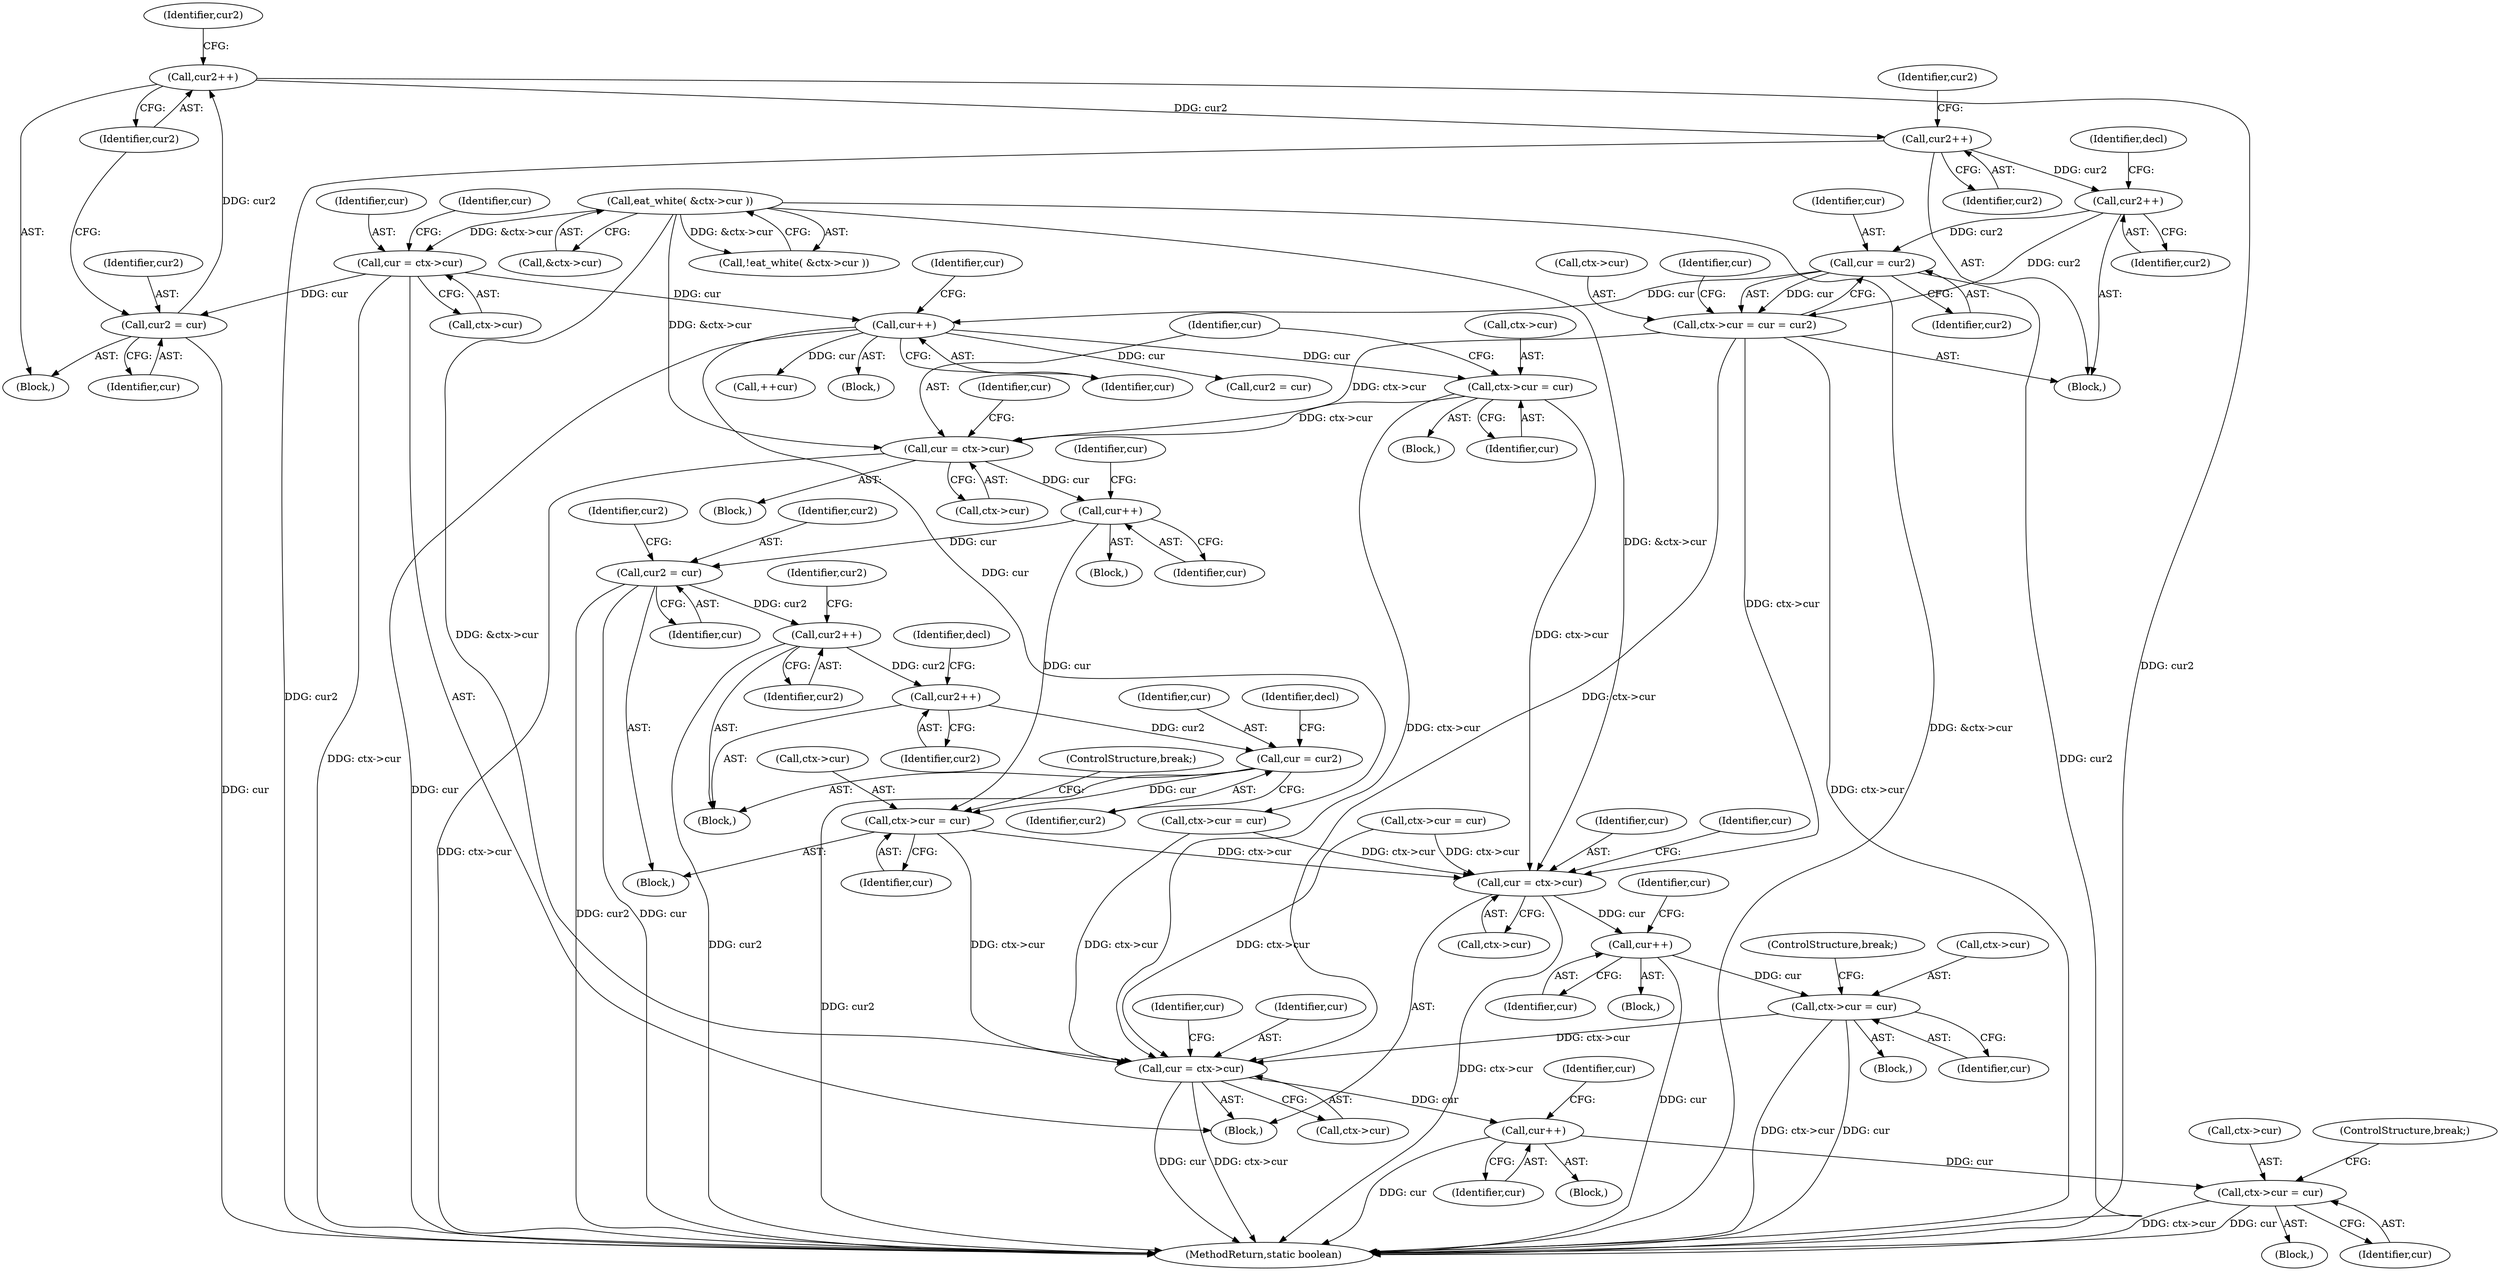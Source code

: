 digraph "0_virglrenderer_e534b51ca3c3cd25f3990589932a9ed711c59b27@pointer" {
"1003637" [label="(Call,cur2++)"];
"1003605" [label="(Call,cur2++)"];
"1003593" [label="(Call,cur2 = cur)"];
"1003569" [label="(Call,cur++)"];
"1003555" [label="(Call,cur = ctx->cur)"];
"1003550" [label="(Call,ctx->cur = cur)"];
"1003221" [label="(Call,cur++)"];
"1003207" [label="(Call,cur = cur2)"];
"1003187" [label="(Call,cur2++)"];
"1003155" [label="(Call,cur2++)"];
"1003132" [label="(Call,cur2++)"];
"1003129" [label="(Call,cur2 = cur)"];
"1003115" [label="(Call,cur = ctx->cur)"];
"1002988" [label="(Call,eat_white( &ctx->cur ))"];
"1003203" [label="(Call,ctx->cur = cur = cur2)"];
"1003646" [label="(Call,cur = cur2)"];
"1003663" [label="(Call,ctx->cur = cur)"];
"1003669" [label="(Call,cur = ctx->cur)"];
"1003687" [label="(Call,cur++)"];
"1003724" [label="(Call,ctx->cur = cur)"];
"1003740" [label="(Call,cur = ctx->cur)"];
"1003758" [label="(Call,cur++)"];
"1003788" [label="(Call,ctx->cur = cur)"];
"1003638" [label="(Identifier,cur2)"];
"1003671" [label="(Call,ctx->cur)"];
"1003536" [label="(Block,)"];
"1003556" [label="(Identifier,cur)"];
"1003594" [label="(Identifier,cur2)"];
"1003691" [label="(Identifier,cur)"];
"1003780" [label="(Block,)"];
"1003209" [label="(Identifier,cur2)"];
"1002987" [label="(Call,!eat_white( &ctx->cur ))"];
"1003116" [label="(Identifier,cur)"];
"1003685" [label="(Block,)"];
"1003155" [label="(Call,cur2++)"];
"1003218" [label="(Block,)"];
"1003758" [label="(Call,cur++)"];
"1003637" [label="(Call,cur2++)"];
"1003604" [label="(Block,)"];
"1003159" [label="(Identifier,cur2)"];
"1003598" [label="(Identifier,cur2)"];
"1003724" [label="(Call,ctx->cur = cur)"];
"1003667" [label="(Identifier,cur)"];
"1003225" [label="(Identifier,cur)"];
"1003664" [label="(Call,ctx->cur)"];
"1003740" [label="(Call,cur = ctx->cur)"];
"1003670" [label="(Identifier,cur)"];
"1003568" [label="(Block,)"];
"1003132" [label="(Call,cur2++)"];
"1003222" [label="(Identifier,cur)"];
"1003728" [label="(Identifier,cur)"];
"1003130" [label="(Identifier,cur2)"];
"1003208" [label="(Identifier,cur)"];
"1003133" [label="(Identifier,cur2)"];
"1003136" [label="(Identifier,cur2)"];
"1003569" [label="(Call,cur++)"];
"1003129" [label="(Call,cur2 = cur)"];
"1003573" [label="(Identifier,cur)"];
"1002988" [label="(Call,eat_white( &ctx->cur ))"];
"1003762" [label="(Identifier,cur)"];
"1003647" [label="(Identifier,cur)"];
"1003652" [label="(Identifier,decl)"];
"1003709" [label="(Block,)"];
"1003606" [label="(Identifier,cur2)"];
"1003122" [label="(Identifier,cur)"];
"1003555" [label="(Call,cur = ctx->cur)"];
"1003688" [label="(Identifier,cur)"];
"1003554" [label="(Identifier,cur)"];
"1003789" [label="(Call,ctx->cur)"];
"1003267" [label="(Call,cur2 = cur)"];
"1003562" [label="(Identifier,cur)"];
"1003756" [label="(Block,)"];
"1003676" [label="(Identifier,cur)"];
"1003729" [label="(ControlStructure,break;)"];
"1003207" [label="(Call,cur = cur2)"];
"1003381" [label="(Call,++cur)"];
"1003741" [label="(Identifier,cur)"];
"1002976" [label="(Block,)"];
"1003595" [label="(Identifier,cur)"];
"1003117" [label="(Call,ctx->cur)"];
"1003214" [label="(Identifier,cur)"];
"1003221" [label="(Call,cur++)"];
"1003687" [label="(Call,cur++)"];
"1003192" [label="(Identifier,decl)"];
"1003605" [label="(Call,cur2++)"];
"1003550" [label="(Call,ctx->cur = cur)"];
"1003725" [label="(Call,ctx->cur)"];
"1003187" [label="(Call,cur2++)"];
"1003646" [label="(Call,cur = cur2)"];
"1003642" [label="(Identifier,decl)"];
"1003530" [label="(Call,ctx->cur = cur)"];
"1003188" [label="(Identifier,cur2)"];
"1003131" [label="(Identifier,cur)"];
"1003742" [label="(Call,ctx->cur)"];
"1003609" [label="(Identifier,cur2)"];
"1003648" [label="(Identifier,cur2)"];
"1003759" [label="(Identifier,cur)"];
"1003115" [label="(Call,cur = ctx->cur)"];
"1003142" [label="(Block,)"];
"1003570" [label="(Identifier,cur)"];
"1003156" [label="(Identifier,cur2)"];
"1004155" [label="(MethodReturn,static boolean)"];
"1003551" [label="(Call,ctx->cur)"];
"1003747" [label="(Identifier,cur)"];
"1003542" [label="(Block,)"];
"1003593" [label="(Call,cur2 = cur)"];
"1003203" [label="(Call,ctx->cur = cur = cur2)"];
"1003793" [label="(ControlStructure,break;)"];
"1003128" [label="(Block,)"];
"1003557" [label="(Call,ctx->cur)"];
"1003668" [label="(ControlStructure,break;)"];
"1003663" [label="(Call,ctx->cur = cur)"];
"1003669" [label="(Call,cur = ctx->cur)"];
"1002989" [label="(Call,&ctx->cur)"];
"1003792" [label="(Identifier,cur)"];
"1003204" [label="(Call,ctx->cur)"];
"1003591" [label="(Block,)"];
"1003320" [label="(Call,ctx->cur = cur)"];
"1003788" [label="(Call,ctx->cur = cur)"];
"1003637" -> "1003604"  [label="AST: "];
"1003637" -> "1003638"  [label="CFG: "];
"1003638" -> "1003637"  [label="AST: "];
"1003642" -> "1003637"  [label="CFG: "];
"1003605" -> "1003637"  [label="DDG: cur2"];
"1003637" -> "1003646"  [label="DDG: cur2"];
"1003605" -> "1003604"  [label="AST: "];
"1003605" -> "1003606"  [label="CFG: "];
"1003606" -> "1003605"  [label="AST: "];
"1003609" -> "1003605"  [label="CFG: "];
"1003605" -> "1004155"  [label="DDG: cur2"];
"1003593" -> "1003605"  [label="DDG: cur2"];
"1003593" -> "1003591"  [label="AST: "];
"1003593" -> "1003595"  [label="CFG: "];
"1003594" -> "1003593"  [label="AST: "];
"1003595" -> "1003593"  [label="AST: "];
"1003598" -> "1003593"  [label="CFG: "];
"1003593" -> "1004155"  [label="DDG: cur"];
"1003593" -> "1004155"  [label="DDG: cur2"];
"1003569" -> "1003593"  [label="DDG: cur"];
"1003569" -> "1003568"  [label="AST: "];
"1003569" -> "1003570"  [label="CFG: "];
"1003570" -> "1003569"  [label="AST: "];
"1003573" -> "1003569"  [label="CFG: "];
"1003555" -> "1003569"  [label="DDG: cur"];
"1003569" -> "1003663"  [label="DDG: cur"];
"1003555" -> "1003536"  [label="AST: "];
"1003555" -> "1003557"  [label="CFG: "];
"1003556" -> "1003555"  [label="AST: "];
"1003557" -> "1003555"  [label="AST: "];
"1003562" -> "1003555"  [label="CFG: "];
"1003555" -> "1004155"  [label="DDG: ctx->cur"];
"1003550" -> "1003555"  [label="DDG: ctx->cur"];
"1002988" -> "1003555"  [label="DDG: &ctx->cur"];
"1003203" -> "1003555"  [label="DDG: ctx->cur"];
"1003550" -> "1003542"  [label="AST: "];
"1003550" -> "1003554"  [label="CFG: "];
"1003551" -> "1003550"  [label="AST: "];
"1003554" -> "1003550"  [label="AST: "];
"1003556" -> "1003550"  [label="CFG: "];
"1003221" -> "1003550"  [label="DDG: cur"];
"1003550" -> "1003669"  [label="DDG: ctx->cur"];
"1003550" -> "1003740"  [label="DDG: ctx->cur"];
"1003221" -> "1003218"  [label="AST: "];
"1003221" -> "1003222"  [label="CFG: "];
"1003222" -> "1003221"  [label="AST: "];
"1003225" -> "1003221"  [label="CFG: "];
"1003221" -> "1004155"  [label="DDG: cur"];
"1003207" -> "1003221"  [label="DDG: cur"];
"1003115" -> "1003221"  [label="DDG: cur"];
"1003221" -> "1003267"  [label="DDG: cur"];
"1003221" -> "1003320"  [label="DDG: cur"];
"1003221" -> "1003381"  [label="DDG: cur"];
"1003207" -> "1003203"  [label="AST: "];
"1003207" -> "1003209"  [label="CFG: "];
"1003208" -> "1003207"  [label="AST: "];
"1003209" -> "1003207"  [label="AST: "];
"1003203" -> "1003207"  [label="CFG: "];
"1003207" -> "1004155"  [label="DDG: cur2"];
"1003207" -> "1003203"  [label="DDG: cur"];
"1003187" -> "1003207"  [label="DDG: cur2"];
"1003187" -> "1003142"  [label="AST: "];
"1003187" -> "1003188"  [label="CFG: "];
"1003188" -> "1003187"  [label="AST: "];
"1003192" -> "1003187"  [label="CFG: "];
"1003155" -> "1003187"  [label="DDG: cur2"];
"1003187" -> "1003203"  [label="DDG: cur2"];
"1003155" -> "1003142"  [label="AST: "];
"1003155" -> "1003156"  [label="CFG: "];
"1003156" -> "1003155"  [label="AST: "];
"1003159" -> "1003155"  [label="CFG: "];
"1003155" -> "1004155"  [label="DDG: cur2"];
"1003132" -> "1003155"  [label="DDG: cur2"];
"1003132" -> "1003128"  [label="AST: "];
"1003132" -> "1003133"  [label="CFG: "];
"1003133" -> "1003132"  [label="AST: "];
"1003136" -> "1003132"  [label="CFG: "];
"1003132" -> "1004155"  [label="DDG: cur2"];
"1003129" -> "1003132"  [label="DDG: cur2"];
"1003129" -> "1003128"  [label="AST: "];
"1003129" -> "1003131"  [label="CFG: "];
"1003130" -> "1003129"  [label="AST: "];
"1003131" -> "1003129"  [label="AST: "];
"1003133" -> "1003129"  [label="CFG: "];
"1003129" -> "1004155"  [label="DDG: cur"];
"1003115" -> "1003129"  [label="DDG: cur"];
"1003115" -> "1002976"  [label="AST: "];
"1003115" -> "1003117"  [label="CFG: "];
"1003116" -> "1003115"  [label="AST: "];
"1003117" -> "1003115"  [label="AST: "];
"1003122" -> "1003115"  [label="CFG: "];
"1003115" -> "1004155"  [label="DDG: ctx->cur"];
"1002988" -> "1003115"  [label="DDG: &ctx->cur"];
"1002988" -> "1002987"  [label="AST: "];
"1002988" -> "1002989"  [label="CFG: "];
"1002989" -> "1002988"  [label="AST: "];
"1002987" -> "1002988"  [label="CFG: "];
"1002988" -> "1004155"  [label="DDG: &ctx->cur"];
"1002988" -> "1002987"  [label="DDG: &ctx->cur"];
"1002988" -> "1003669"  [label="DDG: &ctx->cur"];
"1002988" -> "1003740"  [label="DDG: &ctx->cur"];
"1003203" -> "1003142"  [label="AST: "];
"1003204" -> "1003203"  [label="AST: "];
"1003214" -> "1003203"  [label="CFG: "];
"1003203" -> "1004155"  [label="DDG: ctx->cur"];
"1003203" -> "1003669"  [label="DDG: ctx->cur"];
"1003203" -> "1003740"  [label="DDG: ctx->cur"];
"1003646" -> "1003604"  [label="AST: "];
"1003646" -> "1003648"  [label="CFG: "];
"1003647" -> "1003646"  [label="AST: "];
"1003648" -> "1003646"  [label="AST: "];
"1003652" -> "1003646"  [label="CFG: "];
"1003646" -> "1004155"  [label="DDG: cur2"];
"1003646" -> "1003663"  [label="DDG: cur"];
"1003663" -> "1003591"  [label="AST: "];
"1003663" -> "1003667"  [label="CFG: "];
"1003664" -> "1003663"  [label="AST: "];
"1003667" -> "1003663"  [label="AST: "];
"1003668" -> "1003663"  [label="CFG: "];
"1003663" -> "1003669"  [label="DDG: ctx->cur"];
"1003663" -> "1003740"  [label="DDG: ctx->cur"];
"1003669" -> "1002976"  [label="AST: "];
"1003669" -> "1003671"  [label="CFG: "];
"1003670" -> "1003669"  [label="AST: "];
"1003671" -> "1003669"  [label="AST: "];
"1003676" -> "1003669"  [label="CFG: "];
"1003669" -> "1004155"  [label="DDG: ctx->cur"];
"1003320" -> "1003669"  [label="DDG: ctx->cur"];
"1003530" -> "1003669"  [label="DDG: ctx->cur"];
"1003669" -> "1003687"  [label="DDG: cur"];
"1003687" -> "1003685"  [label="AST: "];
"1003687" -> "1003688"  [label="CFG: "];
"1003688" -> "1003687"  [label="AST: "];
"1003691" -> "1003687"  [label="CFG: "];
"1003687" -> "1004155"  [label="DDG: cur"];
"1003687" -> "1003724"  [label="DDG: cur"];
"1003724" -> "1003709"  [label="AST: "];
"1003724" -> "1003728"  [label="CFG: "];
"1003725" -> "1003724"  [label="AST: "];
"1003728" -> "1003724"  [label="AST: "];
"1003729" -> "1003724"  [label="CFG: "];
"1003724" -> "1004155"  [label="DDG: ctx->cur"];
"1003724" -> "1004155"  [label="DDG: cur"];
"1003724" -> "1003740"  [label="DDG: ctx->cur"];
"1003740" -> "1002976"  [label="AST: "];
"1003740" -> "1003742"  [label="CFG: "];
"1003741" -> "1003740"  [label="AST: "];
"1003742" -> "1003740"  [label="AST: "];
"1003747" -> "1003740"  [label="CFG: "];
"1003740" -> "1004155"  [label="DDG: ctx->cur"];
"1003740" -> "1004155"  [label="DDG: cur"];
"1003320" -> "1003740"  [label="DDG: ctx->cur"];
"1003530" -> "1003740"  [label="DDG: ctx->cur"];
"1003740" -> "1003758"  [label="DDG: cur"];
"1003758" -> "1003756"  [label="AST: "];
"1003758" -> "1003759"  [label="CFG: "];
"1003759" -> "1003758"  [label="AST: "];
"1003762" -> "1003758"  [label="CFG: "];
"1003758" -> "1004155"  [label="DDG: cur"];
"1003758" -> "1003788"  [label="DDG: cur"];
"1003788" -> "1003780"  [label="AST: "];
"1003788" -> "1003792"  [label="CFG: "];
"1003789" -> "1003788"  [label="AST: "];
"1003792" -> "1003788"  [label="AST: "];
"1003793" -> "1003788"  [label="CFG: "];
"1003788" -> "1004155"  [label="DDG: ctx->cur"];
"1003788" -> "1004155"  [label="DDG: cur"];
}
